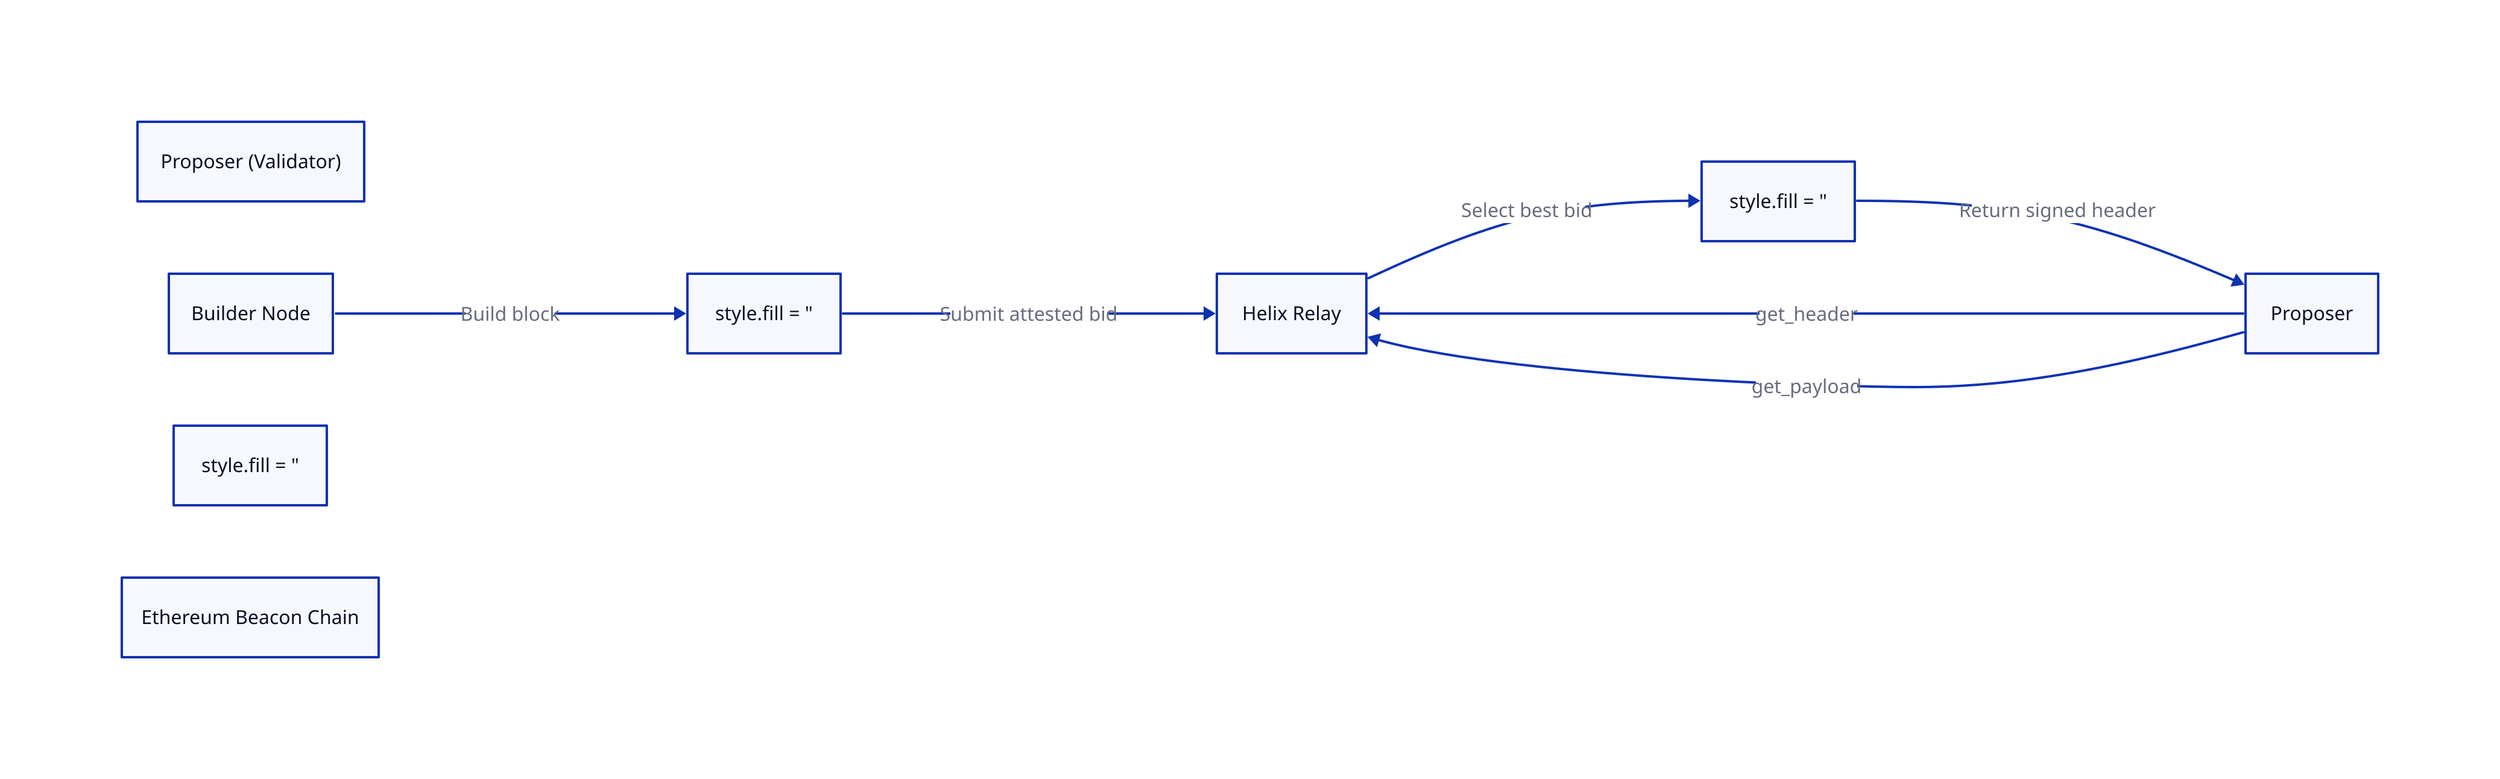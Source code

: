 direction: right

Validator: Proposer (Validator)
Builder: Builder Node
Relay: Helix Relay
TEE1: TEE (Builder)
TEE2: TEE (Relay)
TEE3: TEE (Optional: Proposer)
Consensus: Ethereum Beacon Chain

Proposer -> Relay: "get_header"
Builder -> TEE1: "Build block"
TEE1 -> Relay: "Submit attested bid"
Relay -> TEE2: "Select best bid"
TEE2 -> Proposer: "Return signed header"
Proposer -> Relay: "get_payload"

TEE1: style.fill = "#eef", style.stroke = "#00f"
TEE2: style.fill = "#eef", style.stroke = "#00f"
TEE3: style.fill = "#ddd", style.dashed = true
